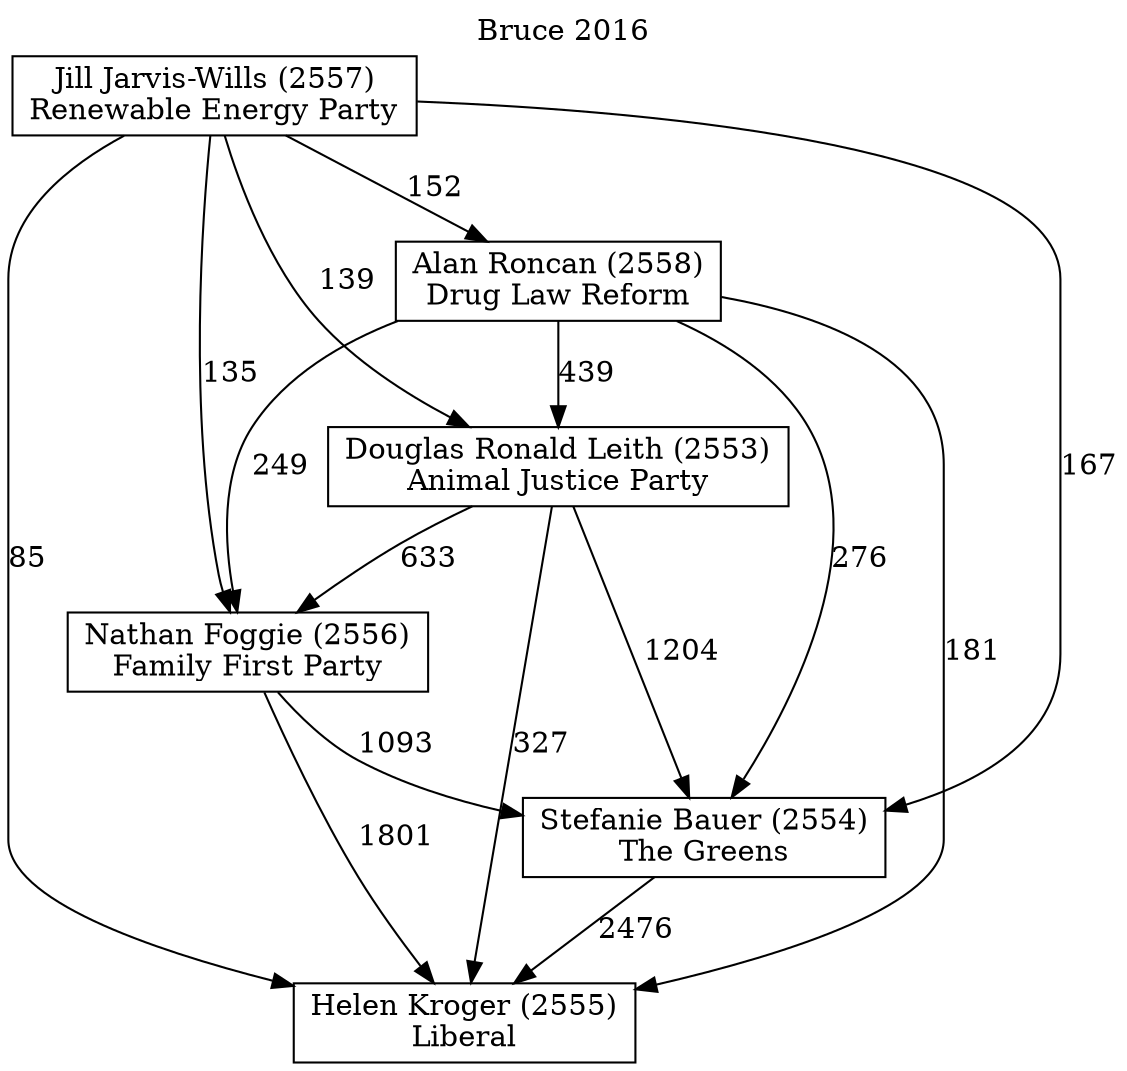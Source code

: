 // House preference flow
digraph "Helen Kroger (2555)_Bruce_2016" {
	graph [label="Bruce 2016" labelloc=t mclimit=10]
	node [shape=box]
	"Helen Kroger (2555)" [label="Helen Kroger (2555)
Liberal"]
	"Stefanie Bauer (2554)" [label="Stefanie Bauer (2554)
The Greens"]
	"Nathan Foggie (2556)" [label="Nathan Foggie (2556)
Family First Party"]
	"Douglas Ronald Leith (2553)" [label="Douglas Ronald Leith (2553)
Animal Justice Party"]
	"Alan Roncan (2558)" [label="Alan Roncan (2558)
Drug Law Reform"]
	"Jill Jarvis-Wills (2557)" [label="Jill Jarvis-Wills (2557)
Renewable Energy Party"]
	"Stefanie Bauer (2554)" -> "Helen Kroger (2555)" [label=2476]
	"Nathan Foggie (2556)" -> "Stefanie Bauer (2554)" [label=1093]
	"Douglas Ronald Leith (2553)" -> "Nathan Foggie (2556)" [label=633]
	"Alan Roncan (2558)" -> "Douglas Ronald Leith (2553)" [label=439]
	"Jill Jarvis-Wills (2557)" -> "Alan Roncan (2558)" [label=152]
	"Nathan Foggie (2556)" -> "Helen Kroger (2555)" [label=1801]
	"Douglas Ronald Leith (2553)" -> "Helen Kroger (2555)" [label=327]
	"Alan Roncan (2558)" -> "Helen Kroger (2555)" [label=181]
	"Jill Jarvis-Wills (2557)" -> "Helen Kroger (2555)" [label=85]
	"Jill Jarvis-Wills (2557)" -> "Douglas Ronald Leith (2553)" [label=139]
	"Alan Roncan (2558)" -> "Nathan Foggie (2556)" [label=249]
	"Jill Jarvis-Wills (2557)" -> "Nathan Foggie (2556)" [label=135]
	"Douglas Ronald Leith (2553)" -> "Stefanie Bauer (2554)" [label=1204]
	"Alan Roncan (2558)" -> "Stefanie Bauer (2554)" [label=276]
	"Jill Jarvis-Wills (2557)" -> "Stefanie Bauer (2554)" [label=167]
}
